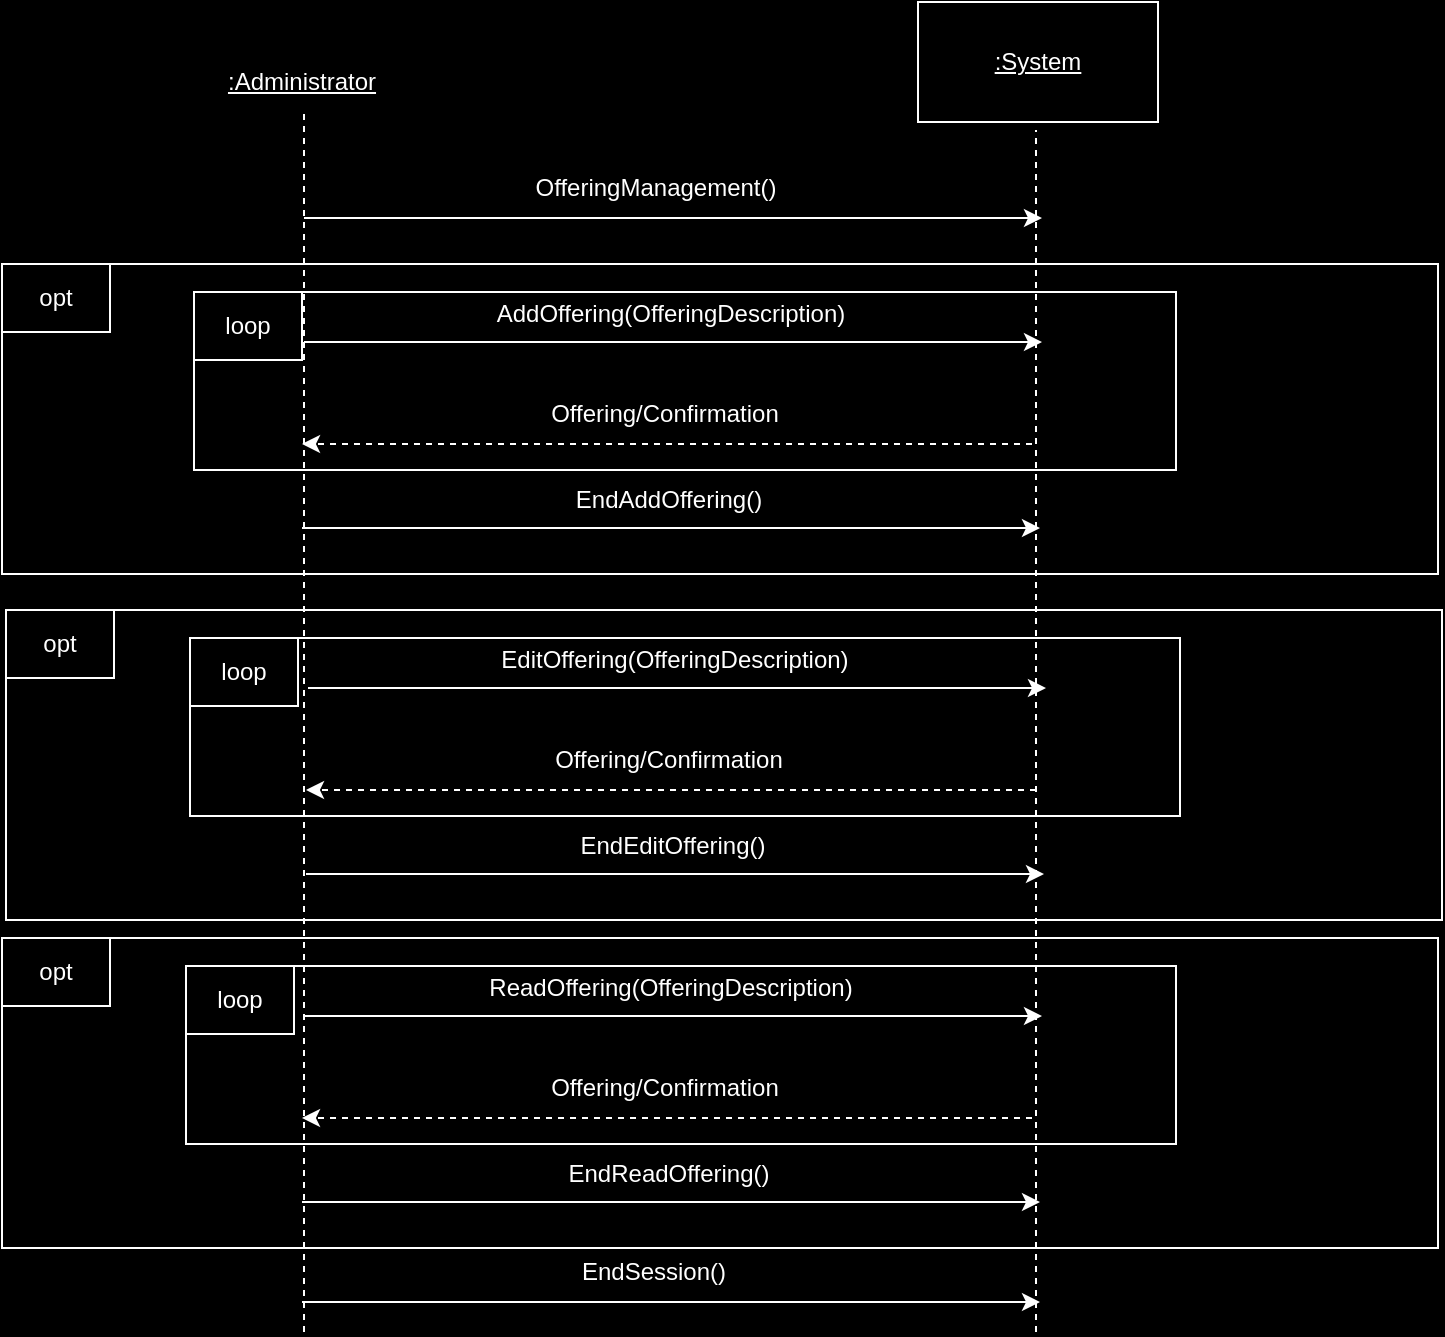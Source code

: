<mxfile version="24.8.0">
  <diagram name="Page-1" id="672Thl1qryy03Yjf2URV">
    <mxGraphModel dx="576" dy="791" grid="0" gridSize="10" guides="1" tooltips="1" connect="1" arrows="1" fold="1" page="1" pageScale="1" pageWidth="850" pageHeight="1100" background="#000000" math="0" shadow="0">
      <root>
        <mxCell id="0" />
        <mxCell id="1" parent="0" />
        <mxCell id="bhnxkVuoPQmBYAPbZow7-48" value="" style="rounded=0;whiteSpace=wrap;html=1;fillColor=#000000;strokeColor=#FFFFFF;" vertex="1" parent="1">
          <mxGeometry x="916" y="618" width="718" height="155" as="geometry" />
        </mxCell>
        <mxCell id="bhnxkVuoPQmBYAPbZow7-49" value="" style="rounded=0;whiteSpace=wrap;html=1;fillColor=#000000;strokeColor=#FFFFFF;" vertex="1" parent="1">
          <mxGeometry x="1008" y="632" width="495" height="89" as="geometry" />
        </mxCell>
        <mxCell id="bhnxkVuoPQmBYAPbZow7-50" value="" style="endArrow=classic;html=1;rounded=0;strokeColor=#FFFFFF;" edge="1" parent="1">
          <mxGeometry width="50" height="50" relative="1" as="geometry">
            <mxPoint x="1067" y="657" as="sourcePoint" />
            <mxPoint x="1436" y="657" as="targetPoint" />
          </mxGeometry>
        </mxCell>
        <mxCell id="bhnxkVuoPQmBYAPbZow7-51" value="&lt;font color=&quot;#ffffff&quot;&gt;ReadOffering(OfferingDescription)&lt;/font&gt;" style="text;html=1;align=center;verticalAlign=middle;whiteSpace=wrap;rounded=0;" vertex="1" parent="1">
          <mxGeometry x="1129" y="628" width="243" height="30" as="geometry" />
        </mxCell>
        <mxCell id="bhnxkVuoPQmBYAPbZow7-52" value="" style="endArrow=classic;html=1;rounded=0;strokeColor=#FFFFFF;dashed=1;" edge="1" parent="1">
          <mxGeometry width="50" height="50" relative="1" as="geometry">
            <mxPoint x="1431" y="708" as="sourcePoint" />
            <mxPoint x="1066" y="708" as="targetPoint" />
          </mxGeometry>
        </mxCell>
        <mxCell id="bhnxkVuoPQmBYAPbZow7-53" value="&lt;font style=&quot;background-color: rgb(0, 0, 0);&quot; color=&quot;#ffffff&quot;&gt;Offering/Confirmation&lt;/font&gt;" style="text;html=1;align=center;verticalAlign=middle;whiteSpace=wrap;rounded=0;" vertex="1" parent="1">
          <mxGeometry x="1126" y="678" width="243" height="30" as="geometry" />
        </mxCell>
        <mxCell id="bhnxkVuoPQmBYAPbZow7-54" value="" style="endArrow=classic;html=1;rounded=0;strokeColor=#FFFFFF;" edge="1" parent="1">
          <mxGeometry width="50" height="50" relative="1" as="geometry">
            <mxPoint x="1066" y="750" as="sourcePoint" />
            <mxPoint x="1435" y="750" as="targetPoint" />
          </mxGeometry>
        </mxCell>
        <mxCell id="bhnxkVuoPQmBYAPbZow7-55" value="&lt;font color=&quot;#ffffff&quot;&gt;EndReadOffering()&lt;/font&gt;" style="text;html=1;align=center;verticalAlign=middle;whiteSpace=wrap;rounded=0;" vertex="1" parent="1">
          <mxGeometry x="1128" y="721" width="243" height="30" as="geometry" />
        </mxCell>
        <mxCell id="bhnxkVuoPQmBYAPbZow7-56" value="&lt;span style=&quot;color: rgb(255, 255, 255);&quot;&gt;opt&lt;/span&gt;" style="rounded=0;whiteSpace=wrap;html=1;fillColor=#000000;strokeColor=#FFFFFF;" vertex="1" parent="1">
          <mxGeometry x="916" y="618" width="54" height="34" as="geometry" />
        </mxCell>
        <mxCell id="bhnxkVuoPQmBYAPbZow7-57" value="&lt;span style=&quot;color: rgb(255, 255, 255);&quot;&gt;loop&lt;/span&gt;" style="rounded=0;whiteSpace=wrap;html=1;fillColor=#000000;strokeColor=#FFFFFF;" vertex="1" parent="1">
          <mxGeometry x="1008" y="632" width="54" height="34" as="geometry" />
        </mxCell>
        <mxCell id="bhnxkVuoPQmBYAPbZow7-38" value="" style="rounded=0;whiteSpace=wrap;html=1;fillColor=#000000;strokeColor=#FFFFFF;" vertex="1" parent="1">
          <mxGeometry x="918" y="454" width="718" height="155" as="geometry" />
        </mxCell>
        <mxCell id="bhnxkVuoPQmBYAPbZow7-39" value="" style="rounded=0;whiteSpace=wrap;html=1;fillColor=#000000;strokeColor=#FFFFFF;" vertex="1" parent="1">
          <mxGeometry x="1010" y="468" width="495" height="89" as="geometry" />
        </mxCell>
        <mxCell id="bhnxkVuoPQmBYAPbZow7-40" value="" style="endArrow=classic;html=1;rounded=0;strokeColor=#FFFFFF;" edge="1" parent="1">
          <mxGeometry width="50" height="50" relative="1" as="geometry">
            <mxPoint x="1069" y="493" as="sourcePoint" />
            <mxPoint x="1438" y="493" as="targetPoint" />
          </mxGeometry>
        </mxCell>
        <mxCell id="bhnxkVuoPQmBYAPbZow7-41" value="&lt;font color=&quot;#ffffff&quot;&gt;EditOffering(OfferingDescription)&lt;/font&gt;" style="text;html=1;align=center;verticalAlign=middle;whiteSpace=wrap;rounded=0;" vertex="1" parent="1">
          <mxGeometry x="1131" y="464" width="243" height="30" as="geometry" />
        </mxCell>
        <mxCell id="bhnxkVuoPQmBYAPbZow7-42" value="" style="endArrow=classic;html=1;rounded=0;strokeColor=#FFFFFF;dashed=1;" edge="1" parent="1">
          <mxGeometry width="50" height="50" relative="1" as="geometry">
            <mxPoint x="1433" y="544" as="sourcePoint" />
            <mxPoint x="1068" y="544" as="targetPoint" />
          </mxGeometry>
        </mxCell>
        <mxCell id="bhnxkVuoPQmBYAPbZow7-43" value="&lt;font style=&quot;background-color: rgb(0, 0, 0);&quot; color=&quot;#ffffff&quot;&gt;Offering/Confirmation&lt;/font&gt;" style="text;html=1;align=center;verticalAlign=middle;whiteSpace=wrap;rounded=0;" vertex="1" parent="1">
          <mxGeometry x="1128" y="514" width="243" height="30" as="geometry" />
        </mxCell>
        <mxCell id="bhnxkVuoPQmBYAPbZow7-44" value="" style="endArrow=classic;html=1;rounded=0;strokeColor=#FFFFFF;" edge="1" parent="1">
          <mxGeometry width="50" height="50" relative="1" as="geometry">
            <mxPoint x="1068" y="586" as="sourcePoint" />
            <mxPoint x="1437" y="586" as="targetPoint" />
          </mxGeometry>
        </mxCell>
        <mxCell id="bhnxkVuoPQmBYAPbZow7-45" value="&lt;font color=&quot;#ffffff&quot;&gt;EndEditOffering()&lt;/font&gt;" style="text;html=1;align=center;verticalAlign=middle;whiteSpace=wrap;rounded=0;" vertex="1" parent="1">
          <mxGeometry x="1130" y="557" width="243" height="30" as="geometry" />
        </mxCell>
        <mxCell id="bhnxkVuoPQmBYAPbZow7-46" value="&lt;span style=&quot;color: rgb(255, 255, 255);&quot;&gt;opt&lt;/span&gt;" style="rounded=0;whiteSpace=wrap;html=1;fillColor=#000000;strokeColor=#FFFFFF;" vertex="1" parent="1">
          <mxGeometry x="918" y="454" width="54" height="34" as="geometry" />
        </mxCell>
        <mxCell id="bhnxkVuoPQmBYAPbZow7-47" value="&lt;span style=&quot;color: rgb(255, 255, 255);&quot;&gt;loop&lt;/span&gt;" style="rounded=0;whiteSpace=wrap;html=1;fillColor=#000000;strokeColor=#FFFFFF;" vertex="1" parent="1">
          <mxGeometry x="1010" y="468" width="54" height="34" as="geometry" />
        </mxCell>
        <mxCell id="bhnxkVuoPQmBYAPbZow7-33" value="" style="rounded=0;whiteSpace=wrap;html=1;fillColor=#000000;strokeColor=#FFFFFF;" vertex="1" parent="1">
          <mxGeometry x="916" y="281" width="718" height="155" as="geometry" />
        </mxCell>
        <mxCell id="bhnxkVuoPQmBYAPbZow7-36" value="" style="rounded=0;whiteSpace=wrap;html=1;fillColor=#000000;strokeColor=#FFFFFF;" vertex="1" parent="1">
          <mxGeometry x="1012" y="295" width="491" height="89" as="geometry" />
        </mxCell>
        <mxCell id="bhnxkVuoPQmBYAPbZow7-2" value="" style="endArrow=none;dashed=1;html=1;rounded=0;strokeColor=#FFFFFF;" edge="1" parent="1">
          <mxGeometry width="50" height="50" relative="1" as="geometry">
            <mxPoint x="1067" y="815" as="sourcePoint" />
            <mxPoint x="1067" y="206" as="targetPoint" />
          </mxGeometry>
        </mxCell>
        <mxCell id="bhnxkVuoPQmBYAPbZow7-3" value="" style="endArrow=none;dashed=1;html=1;rounded=0;strokeColor=#FFFFFF;" edge="1" parent="1">
          <mxGeometry width="50" height="50" relative="1" as="geometry">
            <mxPoint x="1433" y="815" as="sourcePoint" />
            <mxPoint x="1433" y="214" as="targetPoint" />
          </mxGeometry>
        </mxCell>
        <mxCell id="bhnxkVuoPQmBYAPbZow7-4" value="&lt;font color=&quot;#ffffff&quot;&gt;&lt;u&gt;:Administrator&lt;/u&gt;&lt;/font&gt;" style="text;html=1;align=center;verticalAlign=middle;whiteSpace=wrap;rounded=0;" vertex="1" parent="1">
          <mxGeometry x="1036" y="175" width="60" height="30" as="geometry" />
        </mxCell>
        <mxCell id="bhnxkVuoPQmBYAPbZow7-5" value="" style="rounded=0;whiteSpace=wrap;html=1;fillColor=#000000;strokeColor=#FFFFFF;" vertex="1" parent="1">
          <mxGeometry x="1374" y="150" width="120" height="60" as="geometry" />
        </mxCell>
        <mxCell id="bhnxkVuoPQmBYAPbZow7-6" value="&lt;font color=&quot;#ffffff&quot;&gt;&lt;u&gt;:System&lt;/u&gt;&lt;/font&gt;" style="text;html=1;align=center;verticalAlign=middle;whiteSpace=wrap;rounded=0;" vertex="1" parent="1">
          <mxGeometry x="1404" y="165" width="60" height="30" as="geometry" />
        </mxCell>
        <mxCell id="bhnxkVuoPQmBYAPbZow7-7" value="" style="endArrow=classic;html=1;rounded=0;strokeColor=#FFFFFF;" edge="1" parent="1">
          <mxGeometry width="50" height="50" relative="1" as="geometry">
            <mxPoint x="1067" y="258" as="sourcePoint" />
            <mxPoint x="1436" y="258" as="targetPoint" />
          </mxGeometry>
        </mxCell>
        <mxCell id="bhnxkVuoPQmBYAPbZow7-8" value="&lt;font color=&quot;#ffffff&quot;&gt;OfferingManagement()&lt;/font&gt;" style="text;html=1;align=center;verticalAlign=middle;whiteSpace=wrap;rounded=0;" vertex="1" parent="1">
          <mxGeometry x="1213" y="228" width="60" height="30" as="geometry" />
        </mxCell>
        <mxCell id="bhnxkVuoPQmBYAPbZow7-9" value="" style="endArrow=classic;html=1;rounded=0;strokeColor=#FFFFFF;" edge="1" parent="1">
          <mxGeometry width="50" height="50" relative="1" as="geometry">
            <mxPoint x="1067" y="320" as="sourcePoint" />
            <mxPoint x="1436" y="320" as="targetPoint" />
          </mxGeometry>
        </mxCell>
        <mxCell id="bhnxkVuoPQmBYAPbZow7-10" value="&lt;font color=&quot;#ffffff&quot;&gt;AddOffering(OfferingDescription)&lt;/font&gt;" style="text;html=1;align=center;verticalAlign=middle;whiteSpace=wrap;rounded=0;" vertex="1" parent="1">
          <mxGeometry x="1129" y="291" width="243" height="30" as="geometry" />
        </mxCell>
        <mxCell id="bhnxkVuoPQmBYAPbZow7-11" value="" style="endArrow=classic;html=1;rounded=0;strokeColor=#FFFFFF;dashed=1;" edge="1" parent="1">
          <mxGeometry width="50" height="50" relative="1" as="geometry">
            <mxPoint x="1431" y="371" as="sourcePoint" />
            <mxPoint x="1066" y="371" as="targetPoint" />
          </mxGeometry>
        </mxCell>
        <mxCell id="bhnxkVuoPQmBYAPbZow7-12" value="&lt;font style=&quot;background-color: rgb(0, 0, 0);&quot; color=&quot;#ffffff&quot;&gt;Offering/Confirmation&lt;/font&gt;" style="text;html=1;align=center;verticalAlign=middle;whiteSpace=wrap;rounded=0;" vertex="1" parent="1">
          <mxGeometry x="1126" y="341" width="243" height="30" as="geometry" />
        </mxCell>
        <mxCell id="bhnxkVuoPQmBYAPbZow7-22" value="" style="endArrow=classic;html=1;rounded=0;strokeColor=#FFFFFF;" edge="1" parent="1">
          <mxGeometry width="50" height="50" relative="1" as="geometry">
            <mxPoint x="1066" y="413" as="sourcePoint" />
            <mxPoint x="1435" y="413" as="targetPoint" />
          </mxGeometry>
        </mxCell>
        <mxCell id="bhnxkVuoPQmBYAPbZow7-23" value="&lt;font color=&quot;#ffffff&quot;&gt;EndAddOffering()&lt;/font&gt;" style="text;html=1;align=center;verticalAlign=middle;whiteSpace=wrap;rounded=0;" vertex="1" parent="1">
          <mxGeometry x="1128" y="384" width="243" height="30" as="geometry" />
        </mxCell>
        <mxCell id="bhnxkVuoPQmBYAPbZow7-34" value="&lt;span style=&quot;color: rgb(255, 255, 255);&quot;&gt;opt&lt;/span&gt;" style="rounded=0;whiteSpace=wrap;html=1;fillColor=#000000;strokeColor=#FFFFFF;" vertex="1" parent="1">
          <mxGeometry x="916" y="281" width="54" height="34" as="geometry" />
        </mxCell>
        <mxCell id="bhnxkVuoPQmBYAPbZow7-37" value="&lt;span style=&quot;color: rgb(255, 255, 255);&quot;&gt;loop&lt;/span&gt;" style="rounded=0;whiteSpace=wrap;html=1;fillColor=#000000;strokeColor=#FFFFFF;" vertex="1" parent="1">
          <mxGeometry x="1012" y="295" width="54" height="34" as="geometry" />
        </mxCell>
        <mxCell id="bhnxkVuoPQmBYAPbZow7-60" value="" style="endArrow=classic;html=1;rounded=0;strokeColor=#FFFFFF;" edge="1" parent="1">
          <mxGeometry width="50" height="50" relative="1" as="geometry">
            <mxPoint x="1066" y="800" as="sourcePoint" />
            <mxPoint x="1435" y="800" as="targetPoint" />
          </mxGeometry>
        </mxCell>
        <mxCell id="bhnxkVuoPQmBYAPbZow7-61" value="&lt;font color=&quot;#ffffff&quot;&gt;EndSession()&lt;/font&gt;" style="text;html=1;align=center;verticalAlign=middle;whiteSpace=wrap;rounded=0;" vertex="1" parent="1">
          <mxGeometry x="1212" y="770" width="60" height="30" as="geometry" />
        </mxCell>
      </root>
    </mxGraphModel>
  </diagram>
</mxfile>
